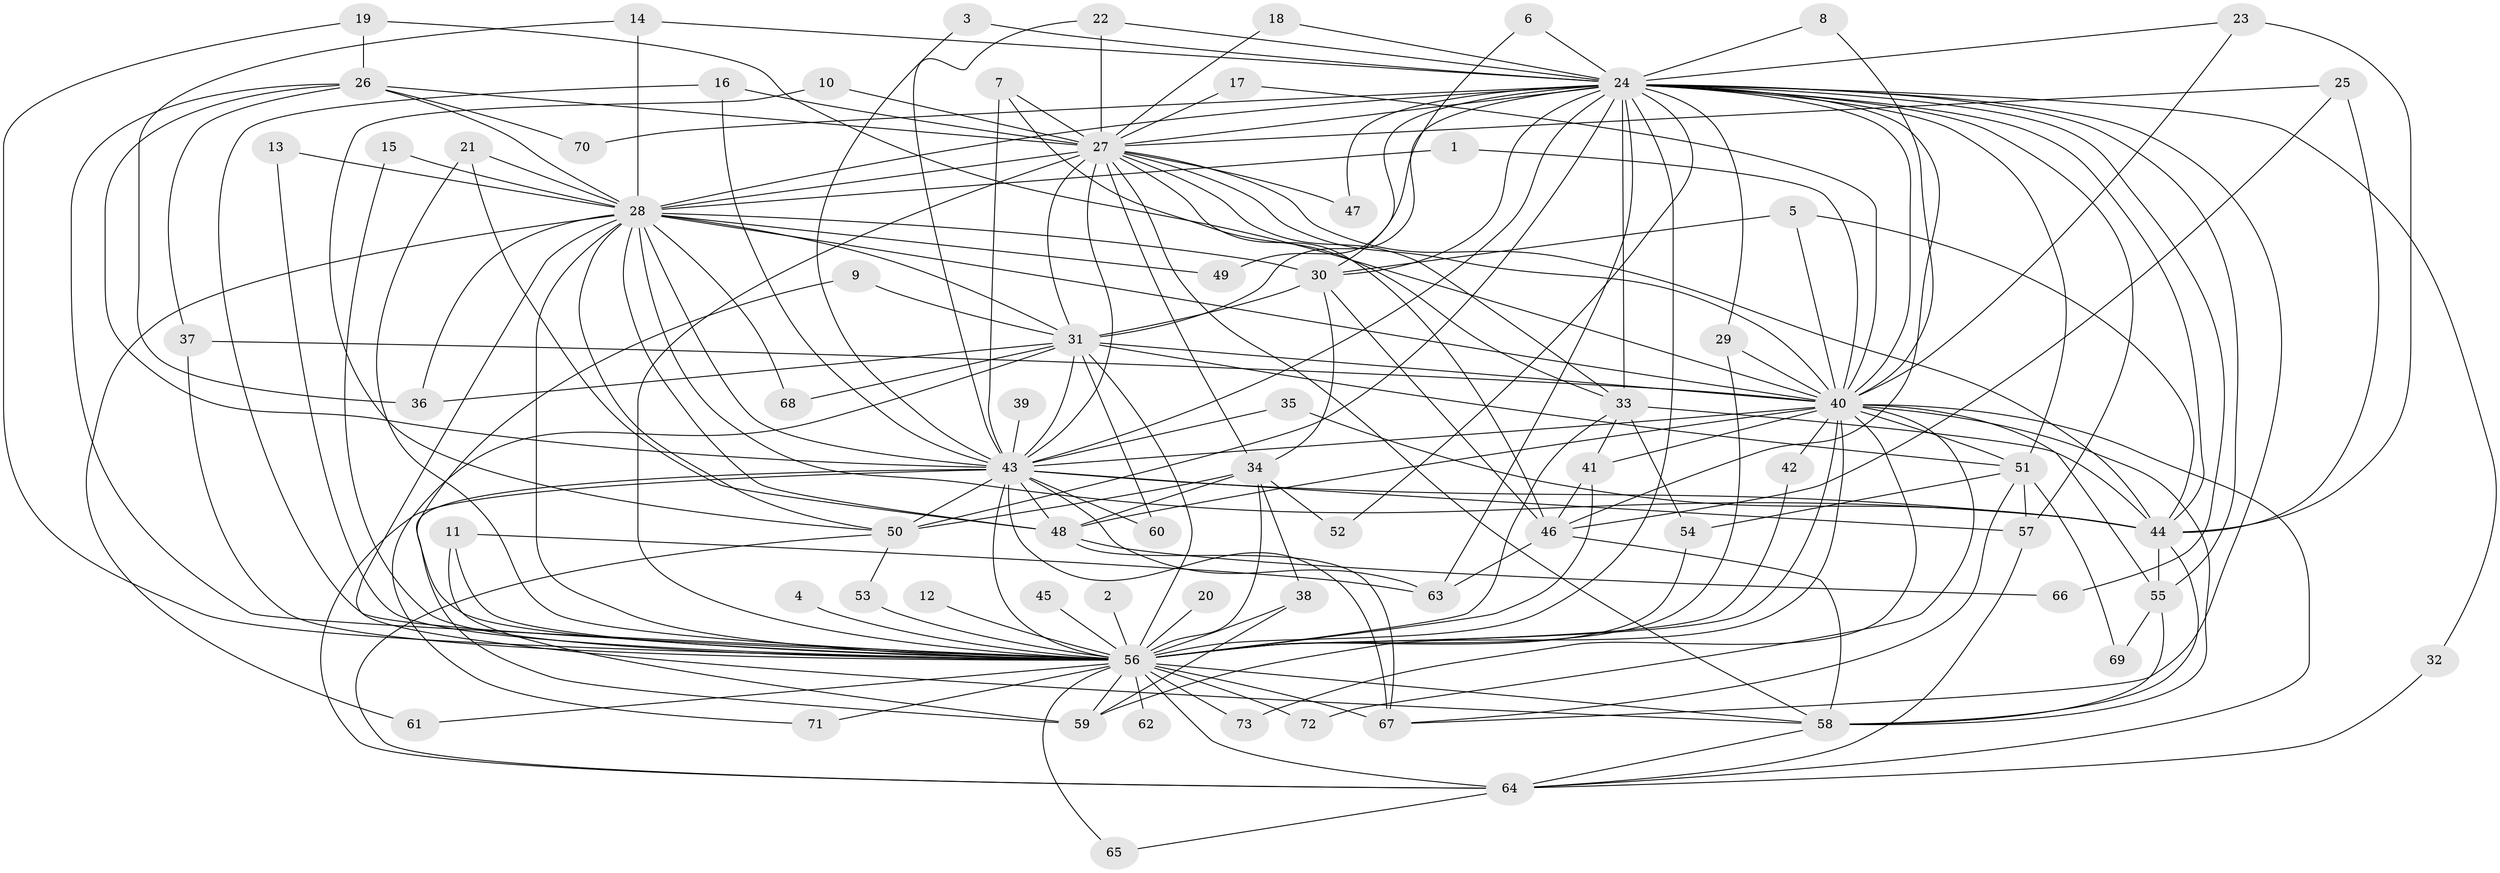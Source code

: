 // original degree distribution, {29: 0.02054794520547945, 26: 0.00684931506849315, 22: 0.00684931506849315, 21: 0.00684931506849315, 20: 0.00684931506849315, 30: 0.00684931506849315, 25: 0.00684931506849315, 18: 0.00684931506849315, 2: 0.5547945205479452, 10: 0.00684931506849315, 3: 0.1917808219178082, 6: 0.03424657534246575, 5: 0.04794520547945205, 4: 0.0821917808219178, 8: 0.0136986301369863}
// Generated by graph-tools (version 1.1) at 2025/49/03/09/25 03:49:29]
// undirected, 73 vertices, 192 edges
graph export_dot {
graph [start="1"]
  node [color=gray90,style=filled];
  1;
  2;
  3;
  4;
  5;
  6;
  7;
  8;
  9;
  10;
  11;
  12;
  13;
  14;
  15;
  16;
  17;
  18;
  19;
  20;
  21;
  22;
  23;
  24;
  25;
  26;
  27;
  28;
  29;
  30;
  31;
  32;
  33;
  34;
  35;
  36;
  37;
  38;
  39;
  40;
  41;
  42;
  43;
  44;
  45;
  46;
  47;
  48;
  49;
  50;
  51;
  52;
  53;
  54;
  55;
  56;
  57;
  58;
  59;
  60;
  61;
  62;
  63;
  64;
  65;
  66;
  67;
  68;
  69;
  70;
  71;
  72;
  73;
  1 -- 28 [weight=1.0];
  1 -- 40 [weight=1.0];
  2 -- 56 [weight=1.0];
  3 -- 24 [weight=1.0];
  3 -- 43 [weight=1.0];
  4 -- 56 [weight=2.0];
  5 -- 30 [weight=1.0];
  5 -- 40 [weight=1.0];
  5 -- 44 [weight=1.0];
  6 -- 24 [weight=1.0];
  6 -- 30 [weight=1.0];
  7 -- 27 [weight=1.0];
  7 -- 33 [weight=1.0];
  7 -- 43 [weight=1.0];
  8 -- 24 [weight=1.0];
  8 -- 40 [weight=1.0];
  9 -- 31 [weight=1.0];
  9 -- 56 [weight=1.0];
  10 -- 27 [weight=1.0];
  10 -- 50 [weight=1.0];
  11 -- 56 [weight=1.0];
  11 -- 59 [weight=1.0];
  11 -- 63 [weight=1.0];
  12 -- 56 [weight=2.0];
  13 -- 28 [weight=1.0];
  13 -- 56 [weight=1.0];
  14 -- 24 [weight=1.0];
  14 -- 28 [weight=1.0];
  14 -- 36 [weight=1.0];
  15 -- 28 [weight=1.0];
  15 -- 56 [weight=1.0];
  16 -- 27 [weight=1.0];
  16 -- 43 [weight=1.0];
  16 -- 56 [weight=1.0];
  17 -- 27 [weight=1.0];
  17 -- 40 [weight=1.0];
  18 -- 24 [weight=1.0];
  18 -- 27 [weight=1.0];
  19 -- 26 [weight=1.0];
  19 -- 40 [weight=1.0];
  19 -- 56 [weight=1.0];
  20 -- 56 [weight=2.0];
  21 -- 28 [weight=1.0];
  21 -- 48 [weight=1.0];
  21 -- 56 [weight=1.0];
  22 -- 24 [weight=1.0];
  22 -- 27 [weight=1.0];
  22 -- 43 [weight=1.0];
  23 -- 24 [weight=1.0];
  23 -- 40 [weight=1.0];
  23 -- 44 [weight=1.0];
  24 -- 27 [weight=2.0];
  24 -- 28 [weight=3.0];
  24 -- 29 [weight=1.0];
  24 -- 30 [weight=1.0];
  24 -- 31 [weight=2.0];
  24 -- 32 [weight=1.0];
  24 -- 33 [weight=1.0];
  24 -- 40 [weight=2.0];
  24 -- 43 [weight=2.0];
  24 -- 44 [weight=1.0];
  24 -- 46 [weight=1.0];
  24 -- 47 [weight=1.0];
  24 -- 49 [weight=1.0];
  24 -- 50 [weight=2.0];
  24 -- 51 [weight=1.0];
  24 -- 52 [weight=1.0];
  24 -- 55 [weight=1.0];
  24 -- 56 [weight=6.0];
  24 -- 57 [weight=1.0];
  24 -- 63 [weight=1.0];
  24 -- 66 [weight=1.0];
  24 -- 67 [weight=1.0];
  24 -- 70 [weight=1.0];
  25 -- 27 [weight=1.0];
  25 -- 44 [weight=1.0];
  25 -- 46 [weight=2.0];
  26 -- 27 [weight=1.0];
  26 -- 28 [weight=1.0];
  26 -- 37 [weight=1.0];
  26 -- 43 [weight=1.0];
  26 -- 56 [weight=1.0];
  26 -- 70 [weight=1.0];
  27 -- 28 [weight=1.0];
  27 -- 31 [weight=1.0];
  27 -- 33 [weight=1.0];
  27 -- 34 [weight=1.0];
  27 -- 40 [weight=1.0];
  27 -- 43 [weight=1.0];
  27 -- 44 [weight=1.0];
  27 -- 46 [weight=1.0];
  27 -- 47 [weight=1.0];
  27 -- 56 [weight=4.0];
  27 -- 58 [weight=1.0];
  28 -- 30 [weight=1.0];
  28 -- 31 [weight=2.0];
  28 -- 36 [weight=2.0];
  28 -- 40 [weight=1.0];
  28 -- 43 [weight=1.0];
  28 -- 44 [weight=2.0];
  28 -- 48 [weight=1.0];
  28 -- 49 [weight=1.0];
  28 -- 50 [weight=1.0];
  28 -- 56 [weight=3.0];
  28 -- 58 [weight=1.0];
  28 -- 61 [weight=1.0];
  28 -- 68 [weight=1.0];
  29 -- 40 [weight=1.0];
  29 -- 56 [weight=1.0];
  30 -- 31 [weight=1.0];
  30 -- 34 [weight=1.0];
  30 -- 46 [weight=1.0];
  31 -- 36 [weight=2.0];
  31 -- 40 [weight=1.0];
  31 -- 43 [weight=1.0];
  31 -- 51 [weight=1.0];
  31 -- 56 [weight=3.0];
  31 -- 60 [weight=1.0];
  31 -- 68 [weight=1.0];
  31 -- 71 [weight=1.0];
  32 -- 64 [weight=1.0];
  33 -- 41 [weight=1.0];
  33 -- 44 [weight=1.0];
  33 -- 54 [weight=1.0];
  33 -- 56 [weight=1.0];
  34 -- 38 [weight=1.0];
  34 -- 48 [weight=2.0];
  34 -- 50 [weight=1.0];
  34 -- 52 [weight=1.0];
  34 -- 56 [weight=2.0];
  35 -- 43 [weight=1.0];
  35 -- 44 [weight=1.0];
  37 -- 40 [weight=1.0];
  37 -- 56 [weight=1.0];
  38 -- 56 [weight=2.0];
  38 -- 59 [weight=1.0];
  39 -- 43 [weight=1.0];
  40 -- 41 [weight=1.0];
  40 -- 42 [weight=1.0];
  40 -- 43 [weight=2.0];
  40 -- 48 [weight=1.0];
  40 -- 51 [weight=1.0];
  40 -- 55 [weight=1.0];
  40 -- 56 [weight=4.0];
  40 -- 58 [weight=1.0];
  40 -- 59 [weight=1.0];
  40 -- 64 [weight=1.0];
  40 -- 72 [weight=1.0];
  40 -- 73 [weight=1.0];
  41 -- 46 [weight=1.0];
  41 -- 56 [weight=1.0];
  42 -- 56 [weight=1.0];
  43 -- 44 [weight=1.0];
  43 -- 48 [weight=1.0];
  43 -- 50 [weight=1.0];
  43 -- 56 [weight=4.0];
  43 -- 57 [weight=1.0];
  43 -- 59 [weight=1.0];
  43 -- 60 [weight=1.0];
  43 -- 63 [weight=1.0];
  43 -- 64 [weight=1.0];
  43 -- 67 [weight=1.0];
  44 -- 55 [weight=1.0];
  44 -- 58 [weight=1.0];
  45 -- 56 [weight=2.0];
  46 -- 58 [weight=1.0];
  46 -- 63 [weight=1.0];
  48 -- 66 [weight=1.0];
  48 -- 67 [weight=1.0];
  50 -- 53 [weight=1.0];
  50 -- 64 [weight=1.0];
  51 -- 54 [weight=1.0];
  51 -- 57 [weight=1.0];
  51 -- 67 [weight=1.0];
  51 -- 69 [weight=1.0];
  53 -- 56 [weight=1.0];
  54 -- 56 [weight=1.0];
  55 -- 58 [weight=1.0];
  55 -- 69 [weight=1.0];
  56 -- 58 [weight=1.0];
  56 -- 59 [weight=1.0];
  56 -- 61 [weight=1.0];
  56 -- 62 [weight=2.0];
  56 -- 64 [weight=1.0];
  56 -- 65 [weight=1.0];
  56 -- 67 [weight=1.0];
  56 -- 71 [weight=1.0];
  56 -- 72 [weight=2.0];
  56 -- 73 [weight=1.0];
  57 -- 64 [weight=1.0];
  58 -- 64 [weight=1.0];
  64 -- 65 [weight=1.0];
}
